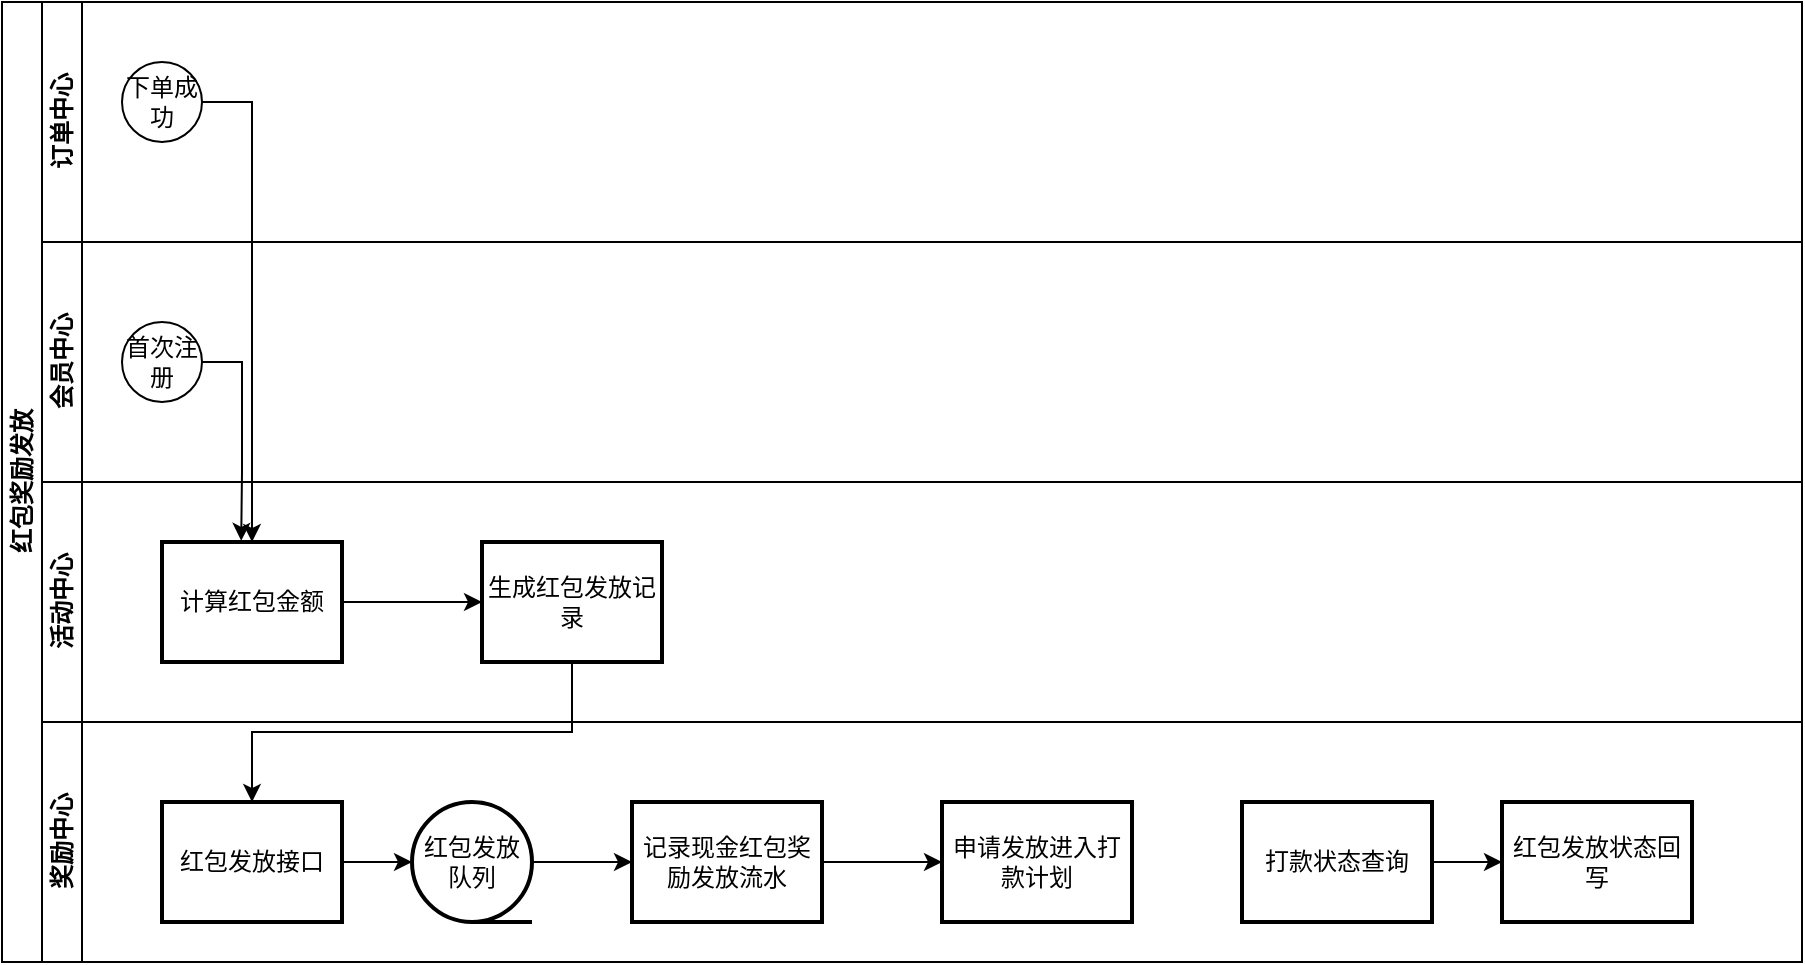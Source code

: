 <mxfile version="23.0.2" type="github">
  <diagram id="prtHgNgQTEPvFCAcTncT" name="Page-1">
    <mxGraphModel dx="1194" dy="648" grid="1" gridSize="10" guides="1" tooltips="1" connect="1" arrows="1" fold="1" page="1" pageScale="1" pageWidth="827" pageHeight="1169" math="0" shadow="0">
      <root>
        <mxCell id="0" />
        <mxCell id="1" parent="0" />
        <mxCell id="dNxyNK7c78bLwvsdeMH5-19" value="红包奖励发放" style="swimlane;html=1;childLayout=stackLayout;resizeParent=1;resizeParentMax=0;horizontal=0;startSize=20;horizontalStack=0;" parent="1" vertex="1">
          <mxGeometry x="160" y="120" width="900" height="480" as="geometry">
            <mxRectangle x="120" y="120" width="40" height="110" as="alternateBounds" />
          </mxGeometry>
        </mxCell>
        <mxCell id="Ynf15G16kTFjkOFmhl-k-17" value="订单中心" style="swimlane;html=1;startSize=20;horizontal=0;" vertex="1" parent="dNxyNK7c78bLwvsdeMH5-19">
          <mxGeometry x="20" width="880" height="120" as="geometry" />
        </mxCell>
        <mxCell id="Ynf15G16kTFjkOFmhl-k-24" value="下单成功" style="ellipse;whiteSpace=wrap;html=1;" vertex="1" parent="Ynf15G16kTFjkOFmhl-k-17">
          <mxGeometry x="40" y="30" width="40" height="40" as="geometry" />
        </mxCell>
        <mxCell id="dNxyNK7c78bLwvsdeMH5-20" value="会员中心" style="swimlane;html=1;startSize=20;horizontal=0;" parent="dNxyNK7c78bLwvsdeMH5-19" vertex="1">
          <mxGeometry x="20" y="120" width="880" height="120" as="geometry" />
        </mxCell>
        <mxCell id="dNxyNK7c78bLwvsdeMH5-23" value="首次注册" style="ellipse;whiteSpace=wrap;html=1;" parent="dNxyNK7c78bLwvsdeMH5-20" vertex="1">
          <mxGeometry x="40" y="40" width="40" height="40" as="geometry" />
        </mxCell>
        <mxCell id="dNxyNK7c78bLwvsdeMH5-21" value="活动中心" style="swimlane;html=1;startSize=20;horizontal=0;" parent="dNxyNK7c78bLwvsdeMH5-19" vertex="1">
          <mxGeometry x="20" y="240" width="880" height="120" as="geometry" />
        </mxCell>
        <mxCell id="Ynf15G16kTFjkOFmhl-k-33" style="edgeStyle=orthogonalEdgeStyle;rounded=0;orthogonalLoop=1;jettySize=auto;html=1;exitX=1;exitY=0.5;exitDx=0;exitDy=0;entryX=0;entryY=0.5;entryDx=0;entryDy=0;" edge="1" parent="dNxyNK7c78bLwvsdeMH5-21" source="Ynf15G16kTFjkOFmhl-k-25" target="Ynf15G16kTFjkOFmhl-k-32">
          <mxGeometry relative="1" as="geometry" />
        </mxCell>
        <mxCell id="Ynf15G16kTFjkOFmhl-k-25" value="计算红包金额" style="rounded=1;whiteSpace=wrap;html=1;absoluteArcSize=1;arcSize=0;strokeWidth=2;" vertex="1" parent="dNxyNK7c78bLwvsdeMH5-21">
          <mxGeometry x="60" y="30" width="90" height="60" as="geometry" />
        </mxCell>
        <mxCell id="Ynf15G16kTFjkOFmhl-k-32" value="生成红包发放记录" style="rounded=1;whiteSpace=wrap;html=1;absoluteArcSize=1;arcSize=0;strokeWidth=2;" vertex="1" parent="dNxyNK7c78bLwvsdeMH5-21">
          <mxGeometry x="220" y="30" width="90" height="60" as="geometry" />
        </mxCell>
        <mxCell id="dNxyNK7c78bLwvsdeMH5-22" value="奖励中心" style="swimlane;html=1;startSize=20;horizontal=0;" parent="dNxyNK7c78bLwvsdeMH5-19" vertex="1">
          <mxGeometry x="20" y="360" width="880" height="120" as="geometry" />
        </mxCell>
        <mxCell id="Ynf15G16kTFjkOFmhl-k-35" value="红包发放接口" style="rounded=1;whiteSpace=wrap;html=1;absoluteArcSize=1;arcSize=0;strokeWidth=2;" vertex="1" parent="dNxyNK7c78bLwvsdeMH5-22">
          <mxGeometry x="60" y="40" width="90" height="60" as="geometry" />
        </mxCell>
        <mxCell id="Ynf15G16kTFjkOFmhl-k-40" value="" style="edgeStyle=orthogonalEdgeStyle;rounded=0;orthogonalLoop=1;jettySize=auto;html=1;" edge="1" parent="dNxyNK7c78bLwvsdeMH5-22" source="Ynf15G16kTFjkOFmhl-k-37" target="Ynf15G16kTFjkOFmhl-k-39">
          <mxGeometry relative="1" as="geometry" />
        </mxCell>
        <mxCell id="Ynf15G16kTFjkOFmhl-k-37" value="红包发放队列" style="strokeWidth=2;html=1;shape=mxgraph.flowchart.sequential_data;whiteSpace=wrap;" vertex="1" parent="dNxyNK7c78bLwvsdeMH5-22">
          <mxGeometry x="185" y="40" width="60" height="60" as="geometry" />
        </mxCell>
        <mxCell id="Ynf15G16kTFjkOFmhl-k-38" style="edgeStyle=orthogonalEdgeStyle;rounded=0;orthogonalLoop=1;jettySize=auto;html=1;exitX=1;exitY=0.5;exitDx=0;exitDy=0;entryX=0;entryY=0.5;entryDx=0;entryDy=0;entryPerimeter=0;" edge="1" parent="dNxyNK7c78bLwvsdeMH5-22" source="Ynf15G16kTFjkOFmhl-k-35" target="Ynf15G16kTFjkOFmhl-k-37">
          <mxGeometry relative="1" as="geometry" />
        </mxCell>
        <mxCell id="Ynf15G16kTFjkOFmhl-k-43" style="edgeStyle=orthogonalEdgeStyle;rounded=0;orthogonalLoop=1;jettySize=auto;html=1;exitX=1;exitY=0.5;exitDx=0;exitDy=0;entryX=0;entryY=0.5;entryDx=0;entryDy=0;" edge="1" parent="dNxyNK7c78bLwvsdeMH5-22" source="Ynf15G16kTFjkOFmhl-k-39" target="Ynf15G16kTFjkOFmhl-k-41">
          <mxGeometry relative="1" as="geometry" />
        </mxCell>
        <mxCell id="Ynf15G16kTFjkOFmhl-k-39" value="记录现金红包奖励发放流水" style="whiteSpace=wrap;html=1;strokeWidth=2;" vertex="1" parent="dNxyNK7c78bLwvsdeMH5-22">
          <mxGeometry x="295" y="40" width="95" height="60" as="geometry" />
        </mxCell>
        <mxCell id="Ynf15G16kTFjkOFmhl-k-41" value="申请发放进入打款计划" style="whiteSpace=wrap;html=1;strokeWidth=2;" vertex="1" parent="dNxyNK7c78bLwvsdeMH5-22">
          <mxGeometry x="450" y="40" width="95" height="60" as="geometry" />
        </mxCell>
        <mxCell id="Ynf15G16kTFjkOFmhl-k-48" style="edgeStyle=orthogonalEdgeStyle;rounded=0;orthogonalLoop=1;jettySize=auto;html=1;exitX=1;exitY=0.5;exitDx=0;exitDy=0;" edge="1" parent="dNxyNK7c78bLwvsdeMH5-22" source="Ynf15G16kTFjkOFmhl-k-44">
          <mxGeometry relative="1" as="geometry">
            <mxPoint x="730" y="70" as="targetPoint" />
          </mxGeometry>
        </mxCell>
        <mxCell id="Ynf15G16kTFjkOFmhl-k-44" value="打款状态查询" style="whiteSpace=wrap;html=1;strokeWidth=2;" vertex="1" parent="dNxyNK7c78bLwvsdeMH5-22">
          <mxGeometry x="600" y="40" width="95" height="60" as="geometry" />
        </mxCell>
        <mxCell id="Ynf15G16kTFjkOFmhl-k-49" value="红包发放状态回写" style="whiteSpace=wrap;html=1;strokeWidth=2;" vertex="1" parent="dNxyNK7c78bLwvsdeMH5-22">
          <mxGeometry x="730" y="40" width="95" height="60" as="geometry" />
        </mxCell>
        <mxCell id="Ynf15G16kTFjkOFmhl-k-27" style="edgeStyle=orthogonalEdgeStyle;rounded=0;orthogonalLoop=1;jettySize=auto;html=1;exitX=1;exitY=0.5;exitDx=0;exitDy=0;entryX=0.44;entryY=-0.01;entryDx=0;entryDy=0;entryPerimeter=0;" edge="1" parent="dNxyNK7c78bLwvsdeMH5-19" source="dNxyNK7c78bLwvsdeMH5-23" target="Ynf15G16kTFjkOFmhl-k-25">
          <mxGeometry relative="1" as="geometry" />
        </mxCell>
        <mxCell id="Ynf15G16kTFjkOFmhl-k-28" style="edgeStyle=orthogonalEdgeStyle;rounded=0;orthogonalLoop=1;jettySize=auto;html=1;exitX=1;exitY=0.5;exitDx=0;exitDy=0;entryX=0.5;entryY=0;entryDx=0;entryDy=0;" edge="1" parent="dNxyNK7c78bLwvsdeMH5-19" source="Ynf15G16kTFjkOFmhl-k-24" target="Ynf15G16kTFjkOFmhl-k-25">
          <mxGeometry relative="1" as="geometry" />
        </mxCell>
        <mxCell id="Ynf15G16kTFjkOFmhl-k-36" style="edgeStyle=orthogonalEdgeStyle;rounded=0;orthogonalLoop=1;jettySize=auto;html=1;exitX=0.5;exitY=1;exitDx=0;exitDy=0;" edge="1" parent="dNxyNK7c78bLwvsdeMH5-19" source="Ynf15G16kTFjkOFmhl-k-32" target="Ynf15G16kTFjkOFmhl-k-35">
          <mxGeometry relative="1" as="geometry" />
        </mxCell>
      </root>
    </mxGraphModel>
  </diagram>
</mxfile>
